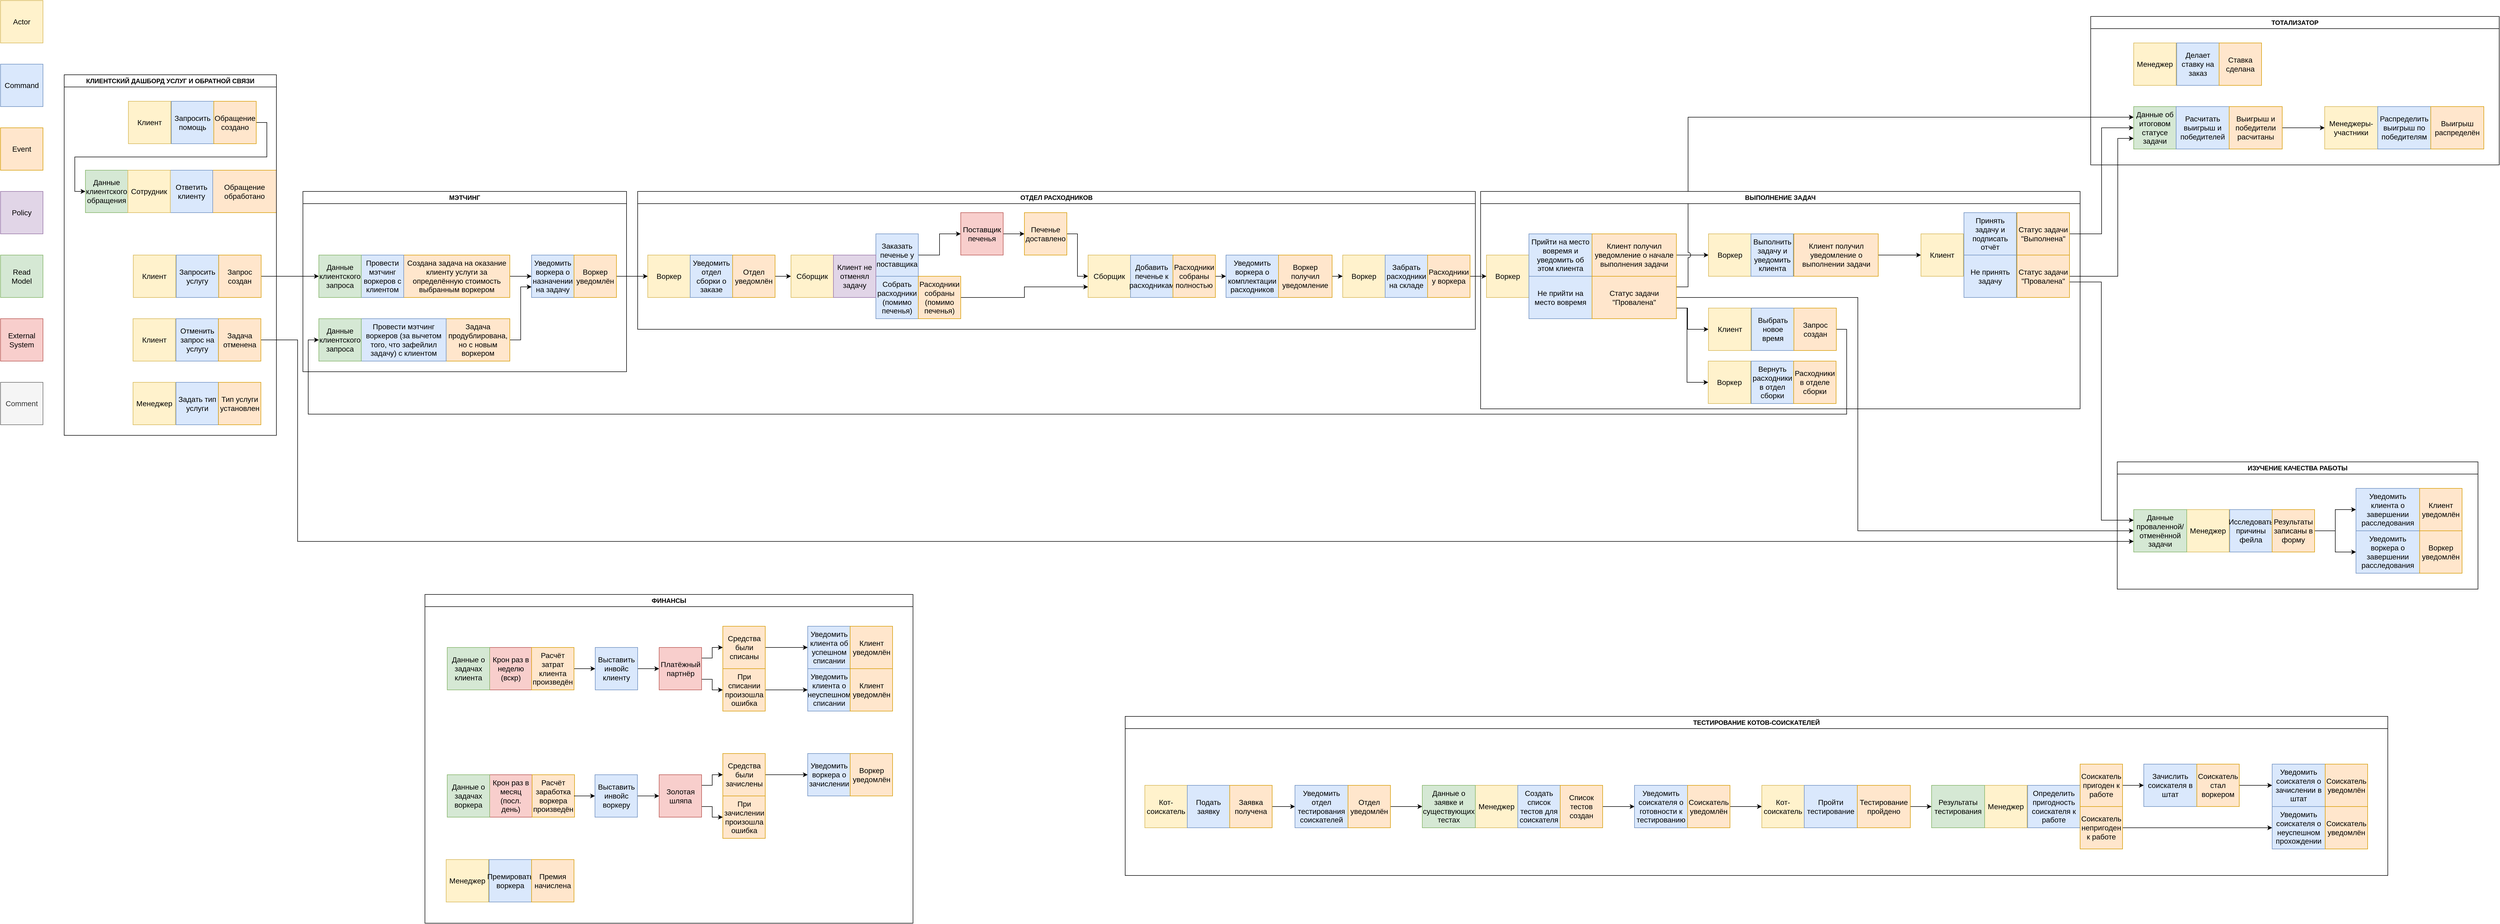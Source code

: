 <mxfile version="22.1.2" type="device">
  <diagram name="Page-1" id="HS8JiKtG9FTIzZESJ6EE">
    <mxGraphModel dx="5736" dy="3352" grid="1" gridSize="10" guides="1" tooltips="1" connect="1" arrows="1" fold="1" page="1" pageScale="1" pageWidth="4800" pageHeight="1800" math="0" shadow="0">
      <root>
        <mxCell id="0" />
        <mxCell id="1" parent="0" />
        <mxCell id="ElsiFv0EowsWNzsiHPVY-1" value="&lt;span style=&quot;font-size: 14px;&quot;&gt;Actor&lt;/span&gt;" style="whiteSpace=wrap;html=1;fillColor=#fff2cc;strokeColor=#d6b656;fontSize=14;" parent="1" vertex="1">
          <mxGeometry x="40" y="40" width="80" height="80" as="geometry" />
        </mxCell>
        <mxCell id="ElsiFv0EowsWNzsiHPVY-2" value="&lt;font style=&quot;font-size: 14px;&quot;&gt;Command&lt;/font&gt;" style="whiteSpace=wrap;html=1;fillColor=#dae8fc;strokeColor=#6c8ebf;fontSize=14;" parent="1" vertex="1">
          <mxGeometry x="40" y="160" width="80" height="80" as="geometry" />
        </mxCell>
        <mxCell id="ElsiFv0EowsWNzsiHPVY-3" value="&lt;font style=&quot;font-size: 14px;&quot;&gt;Event&lt;/font&gt;" style="whiteSpace=wrap;html=1;fillColor=#ffe6cc;strokeColor=#d79b00;fontSize=14;" parent="1" vertex="1">
          <mxGeometry x="40" y="280" width="80" height="80" as="geometry" />
        </mxCell>
        <mxCell id="ElsiFv0EowsWNzsiHPVY-4" value="&lt;span style=&quot;font-size: 14px;&quot;&gt;Policy&lt;/span&gt;" style="whiteSpace=wrap;html=1;fillColor=#e1d5e7;strokeColor=#9673a6;fontSize=14;" parent="1" vertex="1">
          <mxGeometry x="40" y="400" width="80" height="80" as="geometry" />
        </mxCell>
        <mxCell id="ElsiFv0EowsWNzsiHPVY-5" value="&lt;font style=&quot;font-size: 14px;&quot;&gt;Read&lt;br&gt;Model&lt;/font&gt;" style="whiteSpace=wrap;html=1;fillColor=#d5e8d4;strokeColor=#82b366;fontSize=14;" parent="1" vertex="1">
          <mxGeometry x="40" y="520" width="80" height="80" as="geometry" />
        </mxCell>
        <mxCell id="ElsiFv0EowsWNzsiHPVY-6" value="&lt;font style=&quot;font-size: 14px;&quot;&gt;External System&lt;/font&gt;" style="whiteSpace=wrap;html=1;fillColor=#f8cecc;strokeColor=#b85450;fontSize=14;" parent="1" vertex="1">
          <mxGeometry x="40" y="640" width="80" height="80" as="geometry" />
        </mxCell>
        <mxCell id="ElsiFv0EowsWNzsiHPVY-7" value="&lt;font style=&quot;font-size: 14px;&quot;&gt;Comment&lt;/font&gt;" style="whiteSpace=wrap;html=1;fillColor=#f5f5f5;strokeColor=#666666;fontSize=14;fontColor=#333333;" parent="1" vertex="1">
          <mxGeometry x="40" y="760" width="80" height="80" as="geometry" />
        </mxCell>
        <mxCell id="ElsiFv0EowsWNzsiHPVY-8" value="Клиент" style="whiteSpace=wrap;html=1;fillColor=#fff2cc;strokeColor=#d6b656;fontSize=14;" parent="1" vertex="1">
          <mxGeometry x="281" y="230" width="80" height="80" as="geometry" />
        </mxCell>
        <mxCell id="ElsiFv0EowsWNzsiHPVY-9" value="&lt;font style=&quot;font-size: 14px;&quot;&gt;Запросить помощь&lt;/font&gt;" style="whiteSpace=wrap;html=1;fillColor=#dae8fc;strokeColor=#6c8ebf;fontSize=14;" parent="1" vertex="1">
          <mxGeometry x="362" y="230" width="80" height="80" as="geometry" />
        </mxCell>
        <mxCell id="eMFf9H4XmmmrwbHQ-7Bz-84" style="edgeStyle=orthogonalEdgeStyle;rounded=0;orthogonalLoop=1;jettySize=auto;html=1;exitX=1;exitY=0.5;exitDx=0;exitDy=0;entryX=0;entryY=0.5;entryDx=0;entryDy=0;" edge="1" parent="1" source="ElsiFv0EowsWNzsiHPVY-10" target="ElsiFv0EowsWNzsiHPVY-78">
          <mxGeometry relative="1" as="geometry" />
        </mxCell>
        <mxCell id="ElsiFv0EowsWNzsiHPVY-10" value="&lt;font style=&quot;font-size: 14px;&quot;&gt;Обращение создано&lt;/font&gt;" style="whiteSpace=wrap;html=1;fillColor=#ffe6cc;strokeColor=#d79b00;fontSize=14;" parent="1" vertex="1">
          <mxGeometry x="442" y="230" width="80" height="80" as="geometry" />
        </mxCell>
        <mxCell id="ElsiFv0EowsWNzsiHPVY-11" value="Клиент" style="whiteSpace=wrap;html=1;fillColor=#fff2cc;strokeColor=#d6b656;fontSize=14;" parent="1" vertex="1">
          <mxGeometry x="290.25" y="520" width="80" height="80" as="geometry" />
        </mxCell>
        <mxCell id="ElsiFv0EowsWNzsiHPVY-12" value="&lt;font style=&quot;font-size: 14px;&quot;&gt;Запросить услугу&lt;/font&gt;" style="whiteSpace=wrap;html=1;fillColor=#dae8fc;strokeColor=#6c8ebf;fontSize=14;" parent="1" vertex="1">
          <mxGeometry x="371.25" y="520" width="80" height="80" as="geometry" />
        </mxCell>
        <mxCell id="ElsiFv0EowsWNzsiHPVY-25" value="" style="edgeStyle=orthogonalEdgeStyle;rounded=0;orthogonalLoop=1;jettySize=auto;html=1;entryX=0;entryY=0.5;entryDx=0;entryDy=0;" parent="1" source="ElsiFv0EowsWNzsiHPVY-13" target="ElsiFv0EowsWNzsiHPVY-23" edge="1">
          <mxGeometry relative="1" as="geometry">
            <mxPoint x="561.5" y="560" as="targetPoint" />
          </mxGeometry>
        </mxCell>
        <mxCell id="ElsiFv0EowsWNzsiHPVY-13" value="&lt;font style=&quot;font-size: 14px;&quot;&gt;Запрос создан&lt;/font&gt;" style="whiteSpace=wrap;html=1;fillColor=#ffe6cc;strokeColor=#d79b00;fontSize=14;" parent="1" vertex="1">
          <mxGeometry x="451.25" y="520" width="80" height="80" as="geometry" />
        </mxCell>
        <mxCell id="ElsiFv0EowsWNzsiHPVY-14" value="Менеджер" style="whiteSpace=wrap;html=1;fillColor=#fff2cc;strokeColor=#d6b656;fontSize=14;" parent="1" vertex="1">
          <mxGeometry x="289.75" y="760" width="80" height="80" as="geometry" />
        </mxCell>
        <mxCell id="ElsiFv0EowsWNzsiHPVY-15" value="&lt;font style=&quot;font-size: 14px;&quot;&gt;Задать тип услуги&lt;/font&gt;" style="whiteSpace=wrap;html=1;fillColor=#dae8fc;strokeColor=#6c8ebf;fontSize=14;" parent="1" vertex="1">
          <mxGeometry x="370.75" y="760" width="80" height="80" as="geometry" />
        </mxCell>
        <mxCell id="ElsiFv0EowsWNzsiHPVY-16" value="&lt;font style=&quot;font-size: 14px;&quot;&gt;Тип услуги установлен&lt;/font&gt;" style="whiteSpace=wrap;html=1;fillColor=#ffe6cc;strokeColor=#d79b00;fontSize=14;" parent="1" vertex="1">
          <mxGeometry x="450.75" y="760" width="80" height="80" as="geometry" />
        </mxCell>
        <mxCell id="ElsiFv0EowsWNzsiHPVY-17" value="Менеджер" style="whiteSpace=wrap;html=1;fillColor=#fff2cc;strokeColor=#d6b656;fontSize=14;" parent="1" vertex="1">
          <mxGeometry x="4161" y="1000" width="80" height="80" as="geometry" />
        </mxCell>
        <mxCell id="ElsiFv0EowsWNzsiHPVY-18" value="Исследовать причины фейла" style="whiteSpace=wrap;html=1;fillColor=#dae8fc;strokeColor=#6c8ebf;fontSize=14;" parent="1" vertex="1">
          <mxGeometry x="4242" y="1000" width="80" height="80" as="geometry" />
        </mxCell>
        <mxCell id="eMFf9H4XmmmrwbHQ-7Bz-78" style="edgeStyle=orthogonalEdgeStyle;rounded=0;orthogonalLoop=1;jettySize=auto;html=1;exitX=1;exitY=0.5;exitDx=0;exitDy=0;entryX=0;entryY=0.5;entryDx=0;entryDy=0;" edge="1" parent="1" source="ElsiFv0EowsWNzsiHPVY-19" target="eMFf9H4XmmmrwbHQ-7Bz-72">
          <mxGeometry relative="1" as="geometry" />
        </mxCell>
        <mxCell id="eMFf9H4XmmmrwbHQ-7Bz-79" style="edgeStyle=orthogonalEdgeStyle;rounded=0;orthogonalLoop=1;jettySize=auto;html=1;exitX=1;exitY=0.5;exitDx=0;exitDy=0;entryX=0;entryY=0.5;entryDx=0;entryDy=0;" edge="1" parent="1" source="ElsiFv0EowsWNzsiHPVY-19" target="eMFf9H4XmmmrwbHQ-7Bz-76">
          <mxGeometry relative="1" as="geometry" />
        </mxCell>
        <mxCell id="ElsiFv0EowsWNzsiHPVY-19" value="Результаты записаны в форму" style="whiteSpace=wrap;html=1;fillColor=#ffe6cc;strokeColor=#d79b00;fontSize=14;" parent="1" vertex="1">
          <mxGeometry x="4322" y="1000" width="80" height="80" as="geometry" />
        </mxCell>
        <mxCell id="eMFf9H4XmmmrwbHQ-7Bz-85" style="edgeStyle=orthogonalEdgeStyle;rounded=0;orthogonalLoop=1;jettySize=auto;html=1;exitX=1;exitY=0.5;exitDx=0;exitDy=0;" edge="1" parent="1" source="ElsiFv0EowsWNzsiHPVY-20" target="eMFf9H4XmmmrwbHQ-7Bz-80">
          <mxGeometry relative="1" as="geometry" />
        </mxCell>
        <mxCell id="ElsiFv0EowsWNzsiHPVY-20" value="&lt;font style=&quot;font-size: 14px;&quot;&gt;Создана задача на оказание клиенту услуги за определённую стоимость выбранным воркером&lt;/font&gt;" style="whiteSpace=wrap;html=1;fillColor=#ffe6cc;strokeColor=#d79b00;fontSize=14;imageAspect=0;resizeHeight=1;resizeWidth=1;" parent="1" vertex="1">
          <mxGeometry x="800" y="520" width="200" height="80" as="geometry" />
        </mxCell>
        <mxCell id="ElsiFv0EowsWNzsiHPVY-21" value="&lt;font style=&quot;font-size: 14px;&quot;&gt;Провести мэтчинг воркеров с клиентом&lt;/font&gt;" style="whiteSpace=wrap;html=1;aspect=fixed;fillColor=#dae8fc;strokeColor=#6c8ebf;fontSize=14;" parent="1" vertex="1">
          <mxGeometry x="720" y="520" width="80" height="80" as="geometry" />
        </mxCell>
        <mxCell id="ElsiFv0EowsWNzsiHPVY-23" value="Данные клиентского запроса" style="whiteSpace=wrap;html=1;aspect=fixed;fillColor=#d5e8d4;strokeColor=#82b366;fontSize=14;" parent="1" vertex="1">
          <mxGeometry x="640" y="520" width="80" height="80" as="geometry" />
        </mxCell>
        <mxCell id="ElsiFv0EowsWNzsiHPVY-26" value="Воркер" style="whiteSpace=wrap;html=1;fillColor=#fff2cc;strokeColor=#d6b656;fontSize=14;" parent="1" vertex="1">
          <mxGeometry x="2841" y="520" width="80" height="80" as="geometry" />
        </mxCell>
        <mxCell id="ElsiFv0EowsWNzsiHPVY-27" value="&lt;font style=&quot;font-size: 14px;&quot;&gt;Прийти на место вовремя и уведомить об этом клиента&lt;/font&gt;" style="whiteSpace=wrap;html=1;fillColor=#dae8fc;strokeColor=#6c8ebf;fontSize=14;" parent="1" vertex="1">
          <mxGeometry x="2921" y="480" width="119" height="80" as="geometry" />
        </mxCell>
        <mxCell id="ElsiFv0EowsWNzsiHPVY-37" style="edgeStyle=orthogonalEdgeStyle;rounded=0;orthogonalLoop=1;jettySize=auto;html=1;exitX=1;exitY=0.5;exitDx=0;exitDy=0;jumpStyle=arc;" parent="1" source="ElsiFv0EowsWNzsiHPVY-28" target="ElsiFv0EowsWNzsiHPVY-34" edge="1">
          <mxGeometry relative="1" as="geometry" />
        </mxCell>
        <mxCell id="ElsiFv0EowsWNzsiHPVY-28" value="Клиент получил уведомление о начале выполнения задачи" style="whiteSpace=wrap;html=1;fillColor=#ffe6cc;strokeColor=#d79b00;fontSize=14;" parent="1" vertex="1">
          <mxGeometry x="3040" y="480" width="159" height="80" as="geometry" />
        </mxCell>
        <mxCell id="ElsiFv0EowsWNzsiHPVY-30" value="&lt;font style=&quot;font-size: 14px;&quot;&gt;Не прийти на место вовремя&lt;/font&gt;" style="whiteSpace=wrap;html=1;fillColor=#dae8fc;strokeColor=#6c8ebf;fontSize=14;" parent="1" vertex="1">
          <mxGeometry x="2921" y="560" width="119" height="80" as="geometry" />
        </mxCell>
        <mxCell id="ElsiFv0EowsWNzsiHPVY-73" style="edgeStyle=orthogonalEdgeStyle;rounded=0;orthogonalLoop=1;jettySize=auto;html=1;exitX=1;exitY=0.75;exitDx=0;exitDy=0;entryX=0;entryY=0.5;entryDx=0;entryDy=0;" parent="1" source="ElsiFv0EowsWNzsiHPVY-31" target="ElsiFv0EowsWNzsiHPVY-70" edge="1">
          <mxGeometry relative="1" as="geometry">
            <Array as="points">
              <mxPoint x="3219" y="620" />
              <mxPoint x="3219" y="760" />
            </Array>
          </mxGeometry>
        </mxCell>
        <mxCell id="eMFf9H4XmmmrwbHQ-7Bz-10" style="edgeStyle=orthogonalEdgeStyle;rounded=0;orthogonalLoop=1;jettySize=auto;html=1;exitX=1;exitY=0.25;exitDx=0;exitDy=0;entryX=0;entryY=0.5;entryDx=0;entryDy=0;" edge="1" parent="1" source="ElsiFv0EowsWNzsiHPVY-31" target="ElsiFv0EowsWNzsiHPVY-87">
          <mxGeometry relative="1" as="geometry">
            <mxPoint x="3521" y="580.2" as="targetPoint" />
            <Array as="points">
              <mxPoint x="3178" y="600" />
              <mxPoint x="3541" y="600" />
              <mxPoint x="3541" y="1040" />
            </Array>
          </mxGeometry>
        </mxCell>
        <mxCell id="eMFf9H4XmmmrwbHQ-7Bz-38" style="edgeStyle=orthogonalEdgeStyle;rounded=0;orthogonalLoop=1;jettySize=auto;html=1;exitX=1;exitY=0.75;exitDx=0;exitDy=0;entryX=0;entryY=0.5;entryDx=0;entryDy=0;" edge="1" parent="1" source="ElsiFv0EowsWNzsiHPVY-31" target="ElsiFv0EowsWNzsiHPVY-38">
          <mxGeometry relative="1" as="geometry">
            <Array as="points">
              <mxPoint x="3220" y="620" />
              <mxPoint x="3220" y="660" />
            </Array>
          </mxGeometry>
        </mxCell>
        <mxCell id="eMFf9H4XmmmrwbHQ-7Bz-46" style="edgeStyle=orthogonalEdgeStyle;rounded=0;orthogonalLoop=1;jettySize=auto;html=1;exitX=1;exitY=0.25;exitDx=0;exitDy=0;entryX=0;entryY=0.25;entryDx=0;entryDy=0;jumpStyle=arc;jumpSize=10;" edge="1" parent="1" source="ElsiFv0EowsWNzsiHPVY-31" target="eMFf9H4XmmmrwbHQ-7Bz-39">
          <mxGeometry relative="1" as="geometry">
            <Array as="points">
              <mxPoint x="3221" y="580" />
              <mxPoint x="3221" y="260" />
            </Array>
          </mxGeometry>
        </mxCell>
        <mxCell id="ElsiFv0EowsWNzsiHPVY-31" value="Статус задачи &quot;Провалена&quot;" style="whiteSpace=wrap;html=1;fillColor=#ffe6cc;strokeColor=#d79b00;fontSize=14;" parent="1" vertex="1">
          <mxGeometry x="3040" y="560" width="159" height="80" as="geometry" />
        </mxCell>
        <mxCell id="ElsiFv0EowsWNzsiHPVY-34" value="Воркер" style="whiteSpace=wrap;html=1;fillColor=#fff2cc;strokeColor=#d6b656;fontSize=14;" parent="1" vertex="1">
          <mxGeometry x="3259.5" y="480" width="80" height="80" as="geometry" />
        </mxCell>
        <mxCell id="ElsiFv0EowsWNzsiHPVY-35" value="Выполнить задачу и уведомить клиента" style="whiteSpace=wrap;html=1;aspect=fixed;fillColor=#dae8fc;strokeColor=#6c8ebf;fontSize=14;" parent="1" vertex="1">
          <mxGeometry x="3339.5" y="480" width="80" height="80" as="geometry" />
        </mxCell>
        <mxCell id="ElsiFv0EowsWNzsiHPVY-38" value="Клиент" style="whiteSpace=wrap;html=1;fillColor=#fff2cc;strokeColor=#d6b656;fontSize=14;" parent="1" vertex="1">
          <mxGeometry x="3259.5" y="620" width="80" height="80" as="geometry" />
        </mxCell>
        <mxCell id="ElsiFv0EowsWNzsiHPVY-39" value="&lt;font style=&quot;font-size: 14px;&quot;&gt;Выбрать новое время&lt;/font&gt;" style="whiteSpace=wrap;html=1;fillColor=#dae8fc;strokeColor=#6c8ebf;fontSize=14;" parent="1" vertex="1">
          <mxGeometry x="3340.5" y="620" width="80" height="80" as="geometry" />
        </mxCell>
        <mxCell id="ElsiFv0EowsWNzsiHPVY-74" style="edgeStyle=orthogonalEdgeStyle;rounded=0;orthogonalLoop=1;jettySize=auto;html=1;exitX=1;exitY=0.5;exitDx=0;exitDy=0;entryX=0;entryY=0.5;entryDx=0;entryDy=0;" parent="1" source="ElsiFv0EowsWNzsiHPVY-40" target="ElsiFv0EowsWNzsiHPVY-69" edge="1">
          <mxGeometry relative="1" as="geometry">
            <Array as="points">
              <mxPoint x="3520" y="660" />
              <mxPoint x="3520" y="820" />
              <mxPoint x="620" y="820" />
              <mxPoint x="620" y="680" />
            </Array>
          </mxGeometry>
        </mxCell>
        <mxCell id="ElsiFv0EowsWNzsiHPVY-40" value="&lt;font style=&quot;font-size: 14px;&quot;&gt;Запрос создан&lt;/font&gt;" style="whiteSpace=wrap;html=1;fillColor=#ffe6cc;strokeColor=#d79b00;fontSize=14;" parent="1" vertex="1">
          <mxGeometry x="3420.5" y="620" width="80" height="80" as="geometry" />
        </mxCell>
        <mxCell id="ElsiFv0EowsWNzsiHPVY-43" value="Воркер" style="whiteSpace=wrap;html=1;fillColor=#fff2cc;strokeColor=#d6b656;fontSize=14;" parent="1" vertex="1">
          <mxGeometry x="1260" y="520" width="80" height="80" as="geometry" />
        </mxCell>
        <mxCell id="ElsiFv0EowsWNzsiHPVY-44" value="&lt;font style=&quot;font-size: 14px;&quot;&gt;Уведомить отдел сборки о заказе&lt;/font&gt;" style="whiteSpace=wrap;html=1;fillColor=#dae8fc;strokeColor=#6c8ebf;fontSize=14;" parent="1" vertex="1">
          <mxGeometry x="1340" y="520" width="80" height="80" as="geometry" />
        </mxCell>
        <mxCell id="ElsiFv0EowsWNzsiHPVY-62" style="edgeStyle=orthogonalEdgeStyle;rounded=0;orthogonalLoop=1;jettySize=auto;html=1;exitX=1;exitY=0.5;exitDx=0;exitDy=0;entryX=0;entryY=0.5;entryDx=0;entryDy=0;" parent="1" source="ElsiFv0EowsWNzsiHPVY-46" target="ElsiFv0EowsWNzsiHPVY-47" edge="1">
          <mxGeometry relative="1" as="geometry" />
        </mxCell>
        <mxCell id="ElsiFv0EowsWNzsiHPVY-46" value="&lt;font style=&quot;font-size: 14px;&quot;&gt;Отдел уведомлён&lt;/font&gt;" style="whiteSpace=wrap;html=1;fillColor=#ffe6cc;strokeColor=#d79b00;fontSize=14;" parent="1" vertex="1">
          <mxGeometry x="1420" y="520" width="80" height="80" as="geometry" />
        </mxCell>
        <mxCell id="ElsiFv0EowsWNzsiHPVY-47" value="Сборщик" style="whiteSpace=wrap;html=1;fillColor=#fff2cc;strokeColor=#d6b656;fontSize=14;" parent="1" vertex="1">
          <mxGeometry x="1530" y="520" width="80" height="80" as="geometry" />
        </mxCell>
        <mxCell id="eMFf9H4XmmmrwbHQ-7Bz-6" style="edgeStyle=orthogonalEdgeStyle;rounded=0;orthogonalLoop=1;jettySize=auto;html=1;exitX=1;exitY=0.5;exitDx=0;exitDy=0;entryX=0;entryY=0.5;entryDx=0;entryDy=0;" edge="1" parent="1" source="ElsiFv0EowsWNzsiHPVY-50" target="ElsiFv0EowsWNzsiHPVY-55">
          <mxGeometry relative="1" as="geometry" />
        </mxCell>
        <mxCell id="ElsiFv0EowsWNzsiHPVY-50" value="Заказать печенье у поставщика" style="whiteSpace=wrap;html=1;fillColor=#dae8fc;strokeColor=#6c8ebf;fontSize=14;" parent="1" vertex="1">
          <mxGeometry x="1690" y="480" width="80" height="80" as="geometry" />
        </mxCell>
        <mxCell id="eMFf9H4XmmmrwbHQ-7Bz-7" style="edgeStyle=orthogonalEdgeStyle;rounded=0;orthogonalLoop=1;jettySize=auto;html=1;exitX=1;exitY=0.5;exitDx=0;exitDy=0;" edge="1" parent="1" source="ElsiFv0EowsWNzsiHPVY-51" target="ElsiFv0EowsWNzsiHPVY-57">
          <mxGeometry relative="1" as="geometry" />
        </mxCell>
        <mxCell id="ElsiFv0EowsWNzsiHPVY-51" value="&lt;font style=&quot;font-size: 14px;&quot;&gt;Печенье доставлено&lt;br&gt;&lt;/font&gt;" style="whiteSpace=wrap;html=1;fillColor=#ffe6cc;strokeColor=#d79b00;fontSize=14;" parent="1" vertex="1">
          <mxGeometry x="1970" y="440" width="80" height="80" as="geometry" />
        </mxCell>
        <mxCell id="ElsiFv0EowsWNzsiHPVY-53" value="Собрать расходники (помимо печенья)" style="whiteSpace=wrap;html=1;fillColor=#dae8fc;strokeColor=#6c8ebf;fontSize=14;" parent="1" vertex="1">
          <mxGeometry x="1690" y="560" width="80" height="80" as="geometry" />
        </mxCell>
        <mxCell id="eMFf9H4XmmmrwbHQ-7Bz-130" style="edgeStyle=orthogonalEdgeStyle;rounded=0;orthogonalLoop=1;jettySize=auto;html=1;exitX=1;exitY=0.5;exitDx=0;exitDy=0;entryX=0;entryY=0.75;entryDx=0;entryDy=0;" edge="1" parent="1" source="ElsiFv0EowsWNzsiHPVY-54" target="ElsiFv0EowsWNzsiHPVY-57">
          <mxGeometry relative="1" as="geometry" />
        </mxCell>
        <mxCell id="ElsiFv0EowsWNzsiHPVY-54" value="&lt;font style=&quot;font-size: 14px;&quot;&gt;Расходники собраны (помимо печенья)&lt;/font&gt;" style="whiteSpace=wrap;html=1;fillColor=#ffe6cc;strokeColor=#d79b00;fontSize=14;" parent="1" vertex="1">
          <mxGeometry x="1770" y="560" width="80" height="80" as="geometry" />
        </mxCell>
        <mxCell id="eMFf9H4XmmmrwbHQ-7Bz-5" style="edgeStyle=orthogonalEdgeStyle;rounded=0;orthogonalLoop=1;jettySize=auto;html=1;exitX=1;exitY=0.5;exitDx=0;exitDy=0;entryX=0;entryY=0.5;entryDx=0;entryDy=0;" edge="1" parent="1" source="ElsiFv0EowsWNzsiHPVY-55" target="ElsiFv0EowsWNzsiHPVY-51">
          <mxGeometry relative="1" as="geometry" />
        </mxCell>
        <mxCell id="ElsiFv0EowsWNzsiHPVY-55" value="&lt;font style=&quot;font-size: 14px;&quot;&gt;Поставщик печенья&lt;/font&gt;" style="whiteSpace=wrap;html=1;fillColor=#f8cecc;strokeColor=#b85450;fontSize=14;" parent="1" vertex="1">
          <mxGeometry x="1850" y="440" width="80" height="80" as="geometry" />
        </mxCell>
        <mxCell id="ElsiFv0EowsWNzsiHPVY-57" value="Сборщик" style="whiteSpace=wrap;html=1;fillColor=#fff2cc;strokeColor=#d6b656;fontSize=14;" parent="1" vertex="1">
          <mxGeometry x="2090" y="520" width="80" height="80" as="geometry" />
        </mxCell>
        <mxCell id="ElsiFv0EowsWNzsiHPVY-58" value="Добавить печенье к расходникам" style="whiteSpace=wrap;html=1;fillColor=#dae8fc;strokeColor=#6c8ebf;fontSize=14;" parent="1" vertex="1">
          <mxGeometry x="2170" y="520" width="80" height="80" as="geometry" />
        </mxCell>
        <mxCell id="eMFf9H4XmmmrwbHQ-7Bz-51" style="edgeStyle=orthogonalEdgeStyle;rounded=0;orthogonalLoop=1;jettySize=auto;html=1;exitX=1;exitY=0.5;exitDx=0;exitDy=0;entryX=0;entryY=0.5;entryDx=0;entryDy=0;" edge="1" parent="1" source="ElsiFv0EowsWNzsiHPVY-59" target="eMFf9H4XmmmrwbHQ-7Bz-49">
          <mxGeometry relative="1" as="geometry" />
        </mxCell>
        <mxCell id="ElsiFv0EowsWNzsiHPVY-59" value="&lt;font style=&quot;font-size: 14px;&quot;&gt;Расходники собраны полностью&lt;/font&gt;" style="whiteSpace=wrap;html=1;fillColor=#ffe6cc;strokeColor=#d79b00;fontSize=14;" parent="1" vertex="1">
          <mxGeometry x="2250" y="520" width="80" height="80" as="geometry" />
        </mxCell>
        <mxCell id="eMFf9H4XmmmrwbHQ-7Bz-87" style="edgeStyle=orthogonalEdgeStyle;rounded=0;orthogonalLoop=1;jettySize=auto;html=1;exitX=1;exitY=0.5;exitDx=0;exitDy=0;entryX=0;entryY=0.75;entryDx=0;entryDy=0;" edge="1" parent="1" source="ElsiFv0EowsWNzsiHPVY-67" target="eMFf9H4XmmmrwbHQ-7Bz-80">
          <mxGeometry relative="1" as="geometry" />
        </mxCell>
        <mxCell id="ElsiFv0EowsWNzsiHPVY-67" value="&lt;font style=&quot;font-size: 14px;&quot;&gt;Задача продублирована, но с новым воркером&lt;/font&gt;" style="whiteSpace=wrap;html=1;fillColor=#ffe6cc;strokeColor=#d79b00;fontSize=14;imageAspect=0;resizeHeight=1;resizeWidth=1;" parent="1" vertex="1">
          <mxGeometry x="880" y="640" width="120" height="80" as="geometry" />
        </mxCell>
        <mxCell id="ElsiFv0EowsWNzsiHPVY-68" value="&lt;font style=&quot;font-size: 14px;&quot;&gt;Провести мэтчинг воркеров (за вычетом того, что зафейлил задачу) с клиентом&lt;/font&gt;" style="whiteSpace=wrap;html=1;fillColor=#dae8fc;strokeColor=#6c8ebf;fontSize=14;" parent="1" vertex="1">
          <mxGeometry x="720" y="640" width="160" height="80" as="geometry" />
        </mxCell>
        <mxCell id="ElsiFv0EowsWNzsiHPVY-69" value="Данные клиентского запроса" style="whiteSpace=wrap;html=1;aspect=fixed;fillColor=#d5e8d4;strokeColor=#82b366;fontSize=14;" parent="1" vertex="1">
          <mxGeometry x="640" y="640" width="80" height="80" as="geometry" />
        </mxCell>
        <mxCell id="ElsiFv0EowsWNzsiHPVY-70" value="Воркер" style="whiteSpace=wrap;html=1;fillColor=#fff2cc;strokeColor=#d6b656;fontSize=14;" parent="1" vertex="1">
          <mxGeometry x="3259" y="720" width="80" height="80" as="geometry" />
        </mxCell>
        <mxCell id="ElsiFv0EowsWNzsiHPVY-71" value="&lt;font style=&quot;font-size: 14px;&quot;&gt;Вернуть расходники в отдел сборки&lt;/font&gt;" style="whiteSpace=wrap;html=1;fillColor=#dae8fc;strokeColor=#6c8ebf;fontSize=14;" parent="1" vertex="1">
          <mxGeometry x="3340" y="720" width="80" height="80" as="geometry" />
        </mxCell>
        <mxCell id="ElsiFv0EowsWNzsiHPVY-72" value="&lt;font style=&quot;font-size: 14px;&quot;&gt;Расходники в отделе сборки&lt;/font&gt;" style="whiteSpace=wrap;html=1;fillColor=#ffe6cc;strokeColor=#d79b00;fontSize=14;" parent="1" vertex="1">
          <mxGeometry x="3420" y="720" width="80" height="80" as="geometry" />
        </mxCell>
        <mxCell id="ElsiFv0EowsWNzsiHPVY-76" value="&lt;font style=&quot;font-size: 14px;&quot;&gt;Обращение обработано&lt;/font&gt;" style="whiteSpace=wrap;html=1;fillColor=#ffe6cc;strokeColor=#d79b00;fontSize=14;imageAspect=0;resizeHeight=1;resizeWidth=1;" parent="1" vertex="1">
          <mxGeometry x="440" y="360" width="120" height="80" as="geometry" />
        </mxCell>
        <mxCell id="ElsiFv0EowsWNzsiHPVY-77" value="&lt;font style=&quot;font-size: 14px;&quot;&gt;Ответить клиенту&lt;/font&gt;" style="whiteSpace=wrap;html=1;aspect=fixed;fillColor=#dae8fc;strokeColor=#6c8ebf;fontSize=14;" parent="1" vertex="1">
          <mxGeometry x="360" y="360" width="80" height="80" as="geometry" />
        </mxCell>
        <mxCell id="ElsiFv0EowsWNzsiHPVY-78" value="Данные клиентского обращения" style="whiteSpace=wrap;html=1;aspect=fixed;fillColor=#d5e8d4;strokeColor=#82b366;fontSize=14;" parent="1" vertex="1">
          <mxGeometry x="200" y="360" width="80" height="80" as="geometry" />
        </mxCell>
        <mxCell id="ElsiFv0EowsWNzsiHPVY-79" value="Сотрудник" style="whiteSpace=wrap;html=1;fillColor=#fff2cc;strokeColor=#d6b656;fontSize=14;" parent="1" vertex="1">
          <mxGeometry x="280" y="360" width="80" height="80" as="geometry" />
        </mxCell>
        <mxCell id="eMFf9H4XmmmrwbHQ-7Bz-13" style="edgeStyle=orthogonalEdgeStyle;rounded=0;orthogonalLoop=1;jettySize=auto;html=1;exitX=1;exitY=0.5;exitDx=0;exitDy=0;" edge="1" parent="1" source="ElsiFv0EowsWNzsiHPVY-80" target="ElsiFv0EowsWNzsiHPVY-81">
          <mxGeometry relative="1" as="geometry" />
        </mxCell>
        <mxCell id="ElsiFv0EowsWNzsiHPVY-80" value="Клиент получил уведомление о выполнении задачи" style="whiteSpace=wrap;html=1;fillColor=#ffe6cc;strokeColor=#d79b00;fontSize=14;" parent="1" vertex="1">
          <mxGeometry x="3420.5" y="480" width="159" height="80" as="geometry" />
        </mxCell>
        <mxCell id="ElsiFv0EowsWNzsiHPVY-81" value="Клиент" style="whiteSpace=wrap;html=1;fillColor=#fff2cc;strokeColor=#d6b656;fontSize=14;" parent="1" vertex="1">
          <mxGeometry x="3660" y="480" width="80" height="80" as="geometry" />
        </mxCell>
        <mxCell id="ElsiFv0EowsWNzsiHPVY-82" value="&lt;font style=&quot;font-size: 14px;&quot;&gt;Принять задачу и подписать отчёт&lt;/font&gt;" style="whiteSpace=wrap;html=1;fillColor=#dae8fc;strokeColor=#6c8ebf;fontSize=14;" parent="1" vertex="1">
          <mxGeometry x="3741" y="440" width="99" height="80" as="geometry" />
        </mxCell>
        <mxCell id="eMFf9H4XmmmrwbHQ-7Bz-47" style="edgeStyle=orthogonalEdgeStyle;rounded=0;orthogonalLoop=1;jettySize=auto;html=1;exitX=1;exitY=0.5;exitDx=0;exitDy=0;entryX=0;entryY=0.5;entryDx=0;entryDy=0;" edge="1" parent="1" source="ElsiFv0EowsWNzsiHPVY-83" target="eMFf9H4XmmmrwbHQ-7Bz-39">
          <mxGeometry relative="1" as="geometry" />
        </mxCell>
        <mxCell id="ElsiFv0EowsWNzsiHPVY-83" value="&lt;font style=&quot;font-size: 14px;&quot;&gt;Статус задачи &quot;Выполнена&quot;&lt;/font&gt;" style="whiteSpace=wrap;html=1;fillColor=#ffe6cc;strokeColor=#d79b00;fontSize=14;" parent="1" vertex="1">
          <mxGeometry x="3841" y="440" width="99" height="80" as="geometry" />
        </mxCell>
        <mxCell id="ElsiFv0EowsWNzsiHPVY-84" value="&lt;font style=&quot;font-size: 14px;&quot;&gt;Не принять задачу&lt;/font&gt;" style="whiteSpace=wrap;html=1;fillColor=#dae8fc;strokeColor=#6c8ebf;fontSize=14;" parent="1" vertex="1">
          <mxGeometry x="3741" y="520" width="99" height="80" as="geometry" />
        </mxCell>
        <mxCell id="eMFf9H4XmmmrwbHQ-7Bz-11" style="edgeStyle=orthogonalEdgeStyle;rounded=0;orthogonalLoop=1;jettySize=auto;html=1;exitX=1.001;exitY=0.635;exitDx=0;exitDy=0;entryX=0;entryY=0.25;entryDx=0;entryDy=0;exitPerimeter=0;" edge="1" parent="1" source="ElsiFv0EowsWNzsiHPVY-85" target="ElsiFv0EowsWNzsiHPVY-87">
          <mxGeometry relative="1" as="geometry">
            <Array as="points">
              <mxPoint x="4000" y="571" />
              <mxPoint x="4000" y="1020" />
            </Array>
          </mxGeometry>
        </mxCell>
        <mxCell id="eMFf9H4XmmmrwbHQ-7Bz-48" style="edgeStyle=orthogonalEdgeStyle;rounded=0;orthogonalLoop=1;jettySize=auto;html=1;exitX=1;exitY=0.5;exitDx=0;exitDy=0;entryX=0;entryY=0.75;entryDx=0;entryDy=0;" edge="1" parent="1" source="ElsiFv0EowsWNzsiHPVY-85" target="eMFf9H4XmmmrwbHQ-7Bz-39">
          <mxGeometry relative="1" as="geometry">
            <Array as="points">
              <mxPoint x="4031" y="560" />
              <mxPoint x="4031" y="300" />
            </Array>
          </mxGeometry>
        </mxCell>
        <mxCell id="ElsiFv0EowsWNzsiHPVY-85" value="&lt;font style=&quot;font-size: 14px;&quot;&gt;Статус задачи &quot;Провалена&quot;&lt;/font&gt;" style="whiteSpace=wrap;html=1;fillColor=#ffe6cc;strokeColor=#d79b00;fontSize=14;" parent="1" vertex="1">
          <mxGeometry x="3841" y="520" width="99" height="80" as="geometry" />
        </mxCell>
        <mxCell id="ElsiFv0EowsWNzsiHPVY-86" value="&lt;span style=&quot;font-size: 14px;&quot;&gt;Клиент не отменял задачу&lt;/span&gt;" style="whiteSpace=wrap;html=1;fillColor=#e1d5e7;strokeColor=#9673a6;fontSize=14;" parent="1" vertex="1">
          <mxGeometry x="1610" y="520" width="80" height="80" as="geometry" />
        </mxCell>
        <mxCell id="ElsiFv0EowsWNzsiHPVY-87" value="Данные проваленной/отменённой задачи" style="whiteSpace=wrap;html=1;fillColor=#d5e8d4;strokeColor=#82b366;fontSize=14;" parent="1" vertex="1">
          <mxGeometry x="4061" y="1000" width="100" height="80" as="geometry" />
        </mxCell>
        <mxCell id="eMFf9H4XmmmrwbHQ-7Bz-1" value="Клиент" style="whiteSpace=wrap;html=1;fillColor=#fff2cc;strokeColor=#d6b656;fontSize=14;" vertex="1" parent="1">
          <mxGeometry x="289.75" y="640" width="80" height="80" as="geometry" />
        </mxCell>
        <mxCell id="eMFf9H4XmmmrwbHQ-7Bz-2" value="&lt;font style=&quot;font-size: 14px;&quot;&gt;Отменить запрос на услугу&lt;/font&gt;" style="whiteSpace=wrap;html=1;fillColor=#dae8fc;strokeColor=#6c8ebf;fontSize=14;" vertex="1" parent="1">
          <mxGeometry x="370.75" y="640" width="80" height="80" as="geometry" />
        </mxCell>
        <mxCell id="eMFf9H4XmmmrwbHQ-7Bz-12" style="edgeStyle=orthogonalEdgeStyle;rounded=0;orthogonalLoop=1;jettySize=auto;html=1;exitX=1;exitY=0.5;exitDx=0;exitDy=0;entryX=0;entryY=0.75;entryDx=0;entryDy=0;" edge="1" parent="1" source="eMFf9H4XmmmrwbHQ-7Bz-3" target="ElsiFv0EowsWNzsiHPVY-87">
          <mxGeometry relative="1" as="geometry">
            <mxPoint x="3530" y="1070" as="targetPoint" />
            <Array as="points">
              <mxPoint x="600" y="680" />
              <mxPoint x="600" y="1060" />
            </Array>
          </mxGeometry>
        </mxCell>
        <mxCell id="eMFf9H4XmmmrwbHQ-7Bz-3" value="&lt;font style=&quot;font-size: 14px;&quot;&gt;Задача отменена&lt;/font&gt;" style="whiteSpace=wrap;html=1;fillColor=#ffe6cc;strokeColor=#d79b00;fontSize=14;" vertex="1" parent="1">
          <mxGeometry x="450.75" y="640" width="80" height="80" as="geometry" />
        </mxCell>
        <mxCell id="eMFf9H4XmmmrwbHQ-7Bz-14" value="&lt;font style=&quot;font-size: 14px;&quot;&gt;Крон раз в неделю (вскр)&lt;/font&gt;" style="whiteSpace=wrap;html=1;fillColor=#f8cecc;strokeColor=#b85450;fontSize=14;" vertex="1" parent="1">
          <mxGeometry x="962" y="1260" width="80" height="80" as="geometry" />
        </mxCell>
        <mxCell id="eMFf9H4XmmmrwbHQ-7Bz-17" style="edgeStyle=orthogonalEdgeStyle;rounded=0;orthogonalLoop=1;jettySize=auto;html=1;exitX=1;exitY=0.5;exitDx=0;exitDy=0;entryX=0;entryY=0.5;entryDx=0;entryDy=0;" edge="1" parent="1" source="eMFf9H4XmmmrwbHQ-7Bz-15" target="eMFf9H4XmmmrwbHQ-7Bz-16">
          <mxGeometry relative="1" as="geometry" />
        </mxCell>
        <mxCell id="eMFf9H4XmmmrwbHQ-7Bz-15" value="&lt;font style=&quot;font-size: 14px;&quot;&gt;Расчёт затрат клиента произведён&lt;/font&gt;" style="whiteSpace=wrap;html=1;fillColor=#ffe6cc;strokeColor=#d79b00;fontSize=14;" vertex="1" parent="1">
          <mxGeometry x="1041" y="1260" width="80" height="80" as="geometry" />
        </mxCell>
        <mxCell id="eMFf9H4XmmmrwbHQ-7Bz-62" style="edgeStyle=orthogonalEdgeStyle;rounded=0;orthogonalLoop=1;jettySize=auto;html=1;exitX=1;exitY=0.5;exitDx=0;exitDy=0;entryX=0;entryY=0.5;entryDx=0;entryDy=0;" edge="1" parent="1" source="eMFf9H4XmmmrwbHQ-7Bz-16" target="eMFf9H4XmmmrwbHQ-7Bz-53">
          <mxGeometry relative="1" as="geometry" />
        </mxCell>
        <mxCell id="eMFf9H4XmmmrwbHQ-7Bz-16" value="&lt;font style=&quot;font-size: 14px;&quot;&gt;Выставить инвойс клиенту&lt;/font&gt;" style="whiteSpace=wrap;html=1;fillColor=#dae8fc;strokeColor=#6c8ebf;fontSize=14;" vertex="1" parent="1">
          <mxGeometry x="1161" y="1260" width="80" height="80" as="geometry" />
        </mxCell>
        <mxCell id="eMFf9H4XmmmrwbHQ-7Bz-69" style="edgeStyle=orthogonalEdgeStyle;rounded=0;orthogonalLoop=1;jettySize=auto;html=1;exitX=1;exitY=0.5;exitDx=0;exitDy=0;entryX=0;entryY=0.5;entryDx=0;entryDy=0;" edge="1" parent="1" source="eMFf9H4XmmmrwbHQ-7Bz-18" target="eMFf9H4XmmmrwbHQ-7Bz-63">
          <mxGeometry relative="1" as="geometry" />
        </mxCell>
        <mxCell id="eMFf9H4XmmmrwbHQ-7Bz-18" value="&lt;font style=&quot;font-size: 14px;&quot;&gt;Средства были списаны&lt;/font&gt;" style="whiteSpace=wrap;html=1;fillColor=#ffe6cc;strokeColor=#d79b00;fontSize=14;" vertex="1" parent="1">
          <mxGeometry x="1401.5" y="1220" width="80" height="80" as="geometry" />
        </mxCell>
        <mxCell id="eMFf9H4XmmmrwbHQ-7Bz-19" value="&lt;font style=&quot;font-size: 14px;&quot;&gt;Крон раз в месяц (посл. день)&lt;/font&gt;" style="whiteSpace=wrap;html=1;fillColor=#f8cecc;strokeColor=#b85450;fontSize=14;" vertex="1" parent="1">
          <mxGeometry x="962" y="1500" width="80" height="80" as="geometry" />
        </mxCell>
        <mxCell id="eMFf9H4XmmmrwbHQ-7Bz-20" value="&lt;font style=&quot;font-size: 14px;&quot;&gt;Расчёт заработка воркера произведён&lt;/font&gt;" style="whiteSpace=wrap;html=1;fillColor=#ffe6cc;strokeColor=#d79b00;fontSize=14;" vertex="1" parent="1">
          <mxGeometry x="1042" y="1500" width="80" height="80" as="geometry" />
        </mxCell>
        <mxCell id="eMFf9H4XmmmrwbHQ-7Bz-21" value="Данные о задачах клиента" style="whiteSpace=wrap;html=1;aspect=fixed;fillColor=#d5e8d4;strokeColor=#82b366;fontSize=14;" vertex="1" parent="1">
          <mxGeometry x="882" y="1260" width="80" height="80" as="geometry" />
        </mxCell>
        <mxCell id="eMFf9H4XmmmrwbHQ-7Bz-22" value="Данные о задачах воркера" style="whiteSpace=wrap;html=1;aspect=fixed;fillColor=#d5e8d4;strokeColor=#82b366;fontSize=14;" vertex="1" parent="1">
          <mxGeometry x="882" y="1500" width="80" height="80" as="geometry" />
        </mxCell>
        <mxCell id="eMFf9H4XmmmrwbHQ-7Bz-23" style="edgeStyle=orthogonalEdgeStyle;rounded=0;orthogonalLoop=1;jettySize=auto;html=1;exitX=1;exitY=0.5;exitDx=0;exitDy=0;entryX=0;entryY=0.5;entryDx=0;entryDy=0;" edge="1" parent="1" target="eMFf9H4XmmmrwbHQ-7Bz-24">
          <mxGeometry relative="1" as="geometry">
            <mxPoint x="1121" y="1540" as="sourcePoint" />
          </mxGeometry>
        </mxCell>
        <mxCell id="eMFf9H4XmmmrwbHQ-7Bz-27" style="edgeStyle=orthogonalEdgeStyle;rounded=0;orthogonalLoop=1;jettySize=auto;html=1;exitX=1;exitY=0.5;exitDx=0;exitDy=0;entryX=0;entryY=0.5;entryDx=0;entryDy=0;" edge="1" parent="1" source="eMFf9H4XmmmrwbHQ-7Bz-24" target="eMFf9H4XmmmrwbHQ-7Bz-26">
          <mxGeometry relative="1" as="geometry" />
        </mxCell>
        <mxCell id="eMFf9H4XmmmrwbHQ-7Bz-24" value="&lt;font style=&quot;font-size: 14px;&quot;&gt;Выставить инвойс воркеру&lt;/font&gt;" style="whiteSpace=wrap;html=1;fillColor=#dae8fc;strokeColor=#6c8ebf;fontSize=14;" vertex="1" parent="1">
          <mxGeometry x="1160.5" y="1500" width="80" height="80" as="geometry" />
        </mxCell>
        <mxCell id="eMFf9H4XmmmrwbHQ-7Bz-71" style="edgeStyle=orthogonalEdgeStyle;rounded=0;orthogonalLoop=1;jettySize=auto;html=1;exitX=1;exitY=0.5;exitDx=0;exitDy=0;entryX=0;entryY=0.5;entryDx=0;entryDy=0;" edge="1" parent="1" source="eMFf9H4XmmmrwbHQ-7Bz-25" target="eMFf9H4XmmmrwbHQ-7Bz-67">
          <mxGeometry relative="1" as="geometry" />
        </mxCell>
        <mxCell id="eMFf9H4XmmmrwbHQ-7Bz-25" value="&lt;font style=&quot;font-size: 14px;&quot;&gt;Средства были зачислены&lt;/font&gt;" style="whiteSpace=wrap;html=1;fillColor=#ffe6cc;strokeColor=#d79b00;fontSize=14;" vertex="1" parent="1">
          <mxGeometry x="1401.5" y="1460" width="80" height="80" as="geometry" />
        </mxCell>
        <mxCell id="eMFf9H4XmmmrwbHQ-7Bz-56" style="edgeStyle=orthogonalEdgeStyle;rounded=0;orthogonalLoop=1;jettySize=auto;html=1;exitX=1;exitY=0.75;exitDx=0;exitDy=0;entryX=0;entryY=0.5;entryDx=0;entryDy=0;" edge="1" parent="1" source="eMFf9H4XmmmrwbHQ-7Bz-26" target="eMFf9H4XmmmrwbHQ-7Bz-55">
          <mxGeometry relative="1" as="geometry" />
        </mxCell>
        <mxCell id="eMFf9H4XmmmrwbHQ-7Bz-61" style="edgeStyle=orthogonalEdgeStyle;rounded=0;orthogonalLoop=1;jettySize=auto;html=1;exitX=1;exitY=0.25;exitDx=0;exitDy=0;entryX=0;entryY=0.5;entryDx=0;entryDy=0;" edge="1" parent="1" source="eMFf9H4XmmmrwbHQ-7Bz-26" target="eMFf9H4XmmmrwbHQ-7Bz-25">
          <mxGeometry relative="1" as="geometry" />
        </mxCell>
        <mxCell id="eMFf9H4XmmmrwbHQ-7Bz-26" value="&lt;font style=&quot;font-size: 14px;&quot;&gt;Золотая шляпа&lt;/font&gt;" style="whiteSpace=wrap;html=1;fillColor=#f8cecc;strokeColor=#b85450;fontSize=14;" vertex="1" parent="1">
          <mxGeometry x="1281.5" y="1500" width="80" height="80" as="geometry" />
        </mxCell>
        <mxCell id="eMFf9H4XmmmrwbHQ-7Bz-31" value="Менеджер" style="whiteSpace=wrap;html=1;fillColor=#fff2cc;strokeColor=#d6b656;fontSize=14;" vertex="1" parent="1">
          <mxGeometry x="880" y="1660" width="80" height="80" as="geometry" />
        </mxCell>
        <mxCell id="eMFf9H4XmmmrwbHQ-7Bz-32" value="&lt;font style=&quot;font-size: 14px;&quot;&gt;Премировать воркера&lt;/font&gt;" style="whiteSpace=wrap;html=1;fillColor=#dae8fc;strokeColor=#6c8ebf;fontSize=14;" vertex="1" parent="1">
          <mxGeometry x="961" y="1660" width="80" height="80" as="geometry" />
        </mxCell>
        <mxCell id="eMFf9H4XmmmrwbHQ-7Bz-33" value="&lt;font style=&quot;font-size: 14px;&quot;&gt;Премия начислена&lt;/font&gt;" style="whiteSpace=wrap;html=1;fillColor=#ffe6cc;strokeColor=#d79b00;fontSize=14;" vertex="1" parent="1">
          <mxGeometry x="1041" y="1660" width="80" height="80" as="geometry" />
        </mxCell>
        <mxCell id="eMFf9H4XmmmrwbHQ-7Bz-34" value="Менеджер" style="whiteSpace=wrap;html=1;fillColor=#fff2cc;strokeColor=#d6b656;fontSize=14;" vertex="1" parent="1">
          <mxGeometry x="4061" y="120" width="80" height="80" as="geometry" />
        </mxCell>
        <mxCell id="eMFf9H4XmmmrwbHQ-7Bz-35" value="&lt;font style=&quot;font-size: 14px;&quot;&gt;Делает ставку на заказ&lt;/font&gt;" style="whiteSpace=wrap;html=1;fillColor=#dae8fc;strokeColor=#6c8ebf;fontSize=14;" vertex="1" parent="1">
          <mxGeometry x="4142" y="120" width="80" height="80" as="geometry" />
        </mxCell>
        <mxCell id="eMFf9H4XmmmrwbHQ-7Bz-36" value="&lt;font style=&quot;font-size: 14px;&quot;&gt;Ставка сделана&lt;/font&gt;" style="whiteSpace=wrap;html=1;fillColor=#ffe6cc;strokeColor=#d79b00;fontSize=14;" vertex="1" parent="1">
          <mxGeometry x="4222" y="120" width="80" height="80" as="geometry" />
        </mxCell>
        <mxCell id="eMFf9H4XmmmrwbHQ-7Bz-39" value="Данные об итоговом статусе&lt;br&gt;задачи" style="whiteSpace=wrap;html=1;fillColor=#d5e8d4;strokeColor=#82b366;fontSize=14;" vertex="1" parent="1">
          <mxGeometry x="4061" y="240" width="80" height="80" as="geometry" />
        </mxCell>
        <mxCell id="eMFf9H4XmmmrwbHQ-7Bz-40" value="&lt;font style=&quot;font-size: 14px;&quot;&gt;Расчитать выигрыш и победителей&lt;/font&gt;" style="whiteSpace=wrap;html=1;fillColor=#dae8fc;strokeColor=#6c8ebf;fontSize=14;" vertex="1" parent="1">
          <mxGeometry x="4141" y="240" width="100" height="80" as="geometry" />
        </mxCell>
        <mxCell id="eMFf9H4XmmmrwbHQ-7Bz-45" style="edgeStyle=orthogonalEdgeStyle;rounded=0;orthogonalLoop=1;jettySize=auto;html=1;exitX=1;exitY=0.5;exitDx=0;exitDy=0;entryX=0;entryY=0.5;entryDx=0;entryDy=0;" edge="1" parent="1" source="eMFf9H4XmmmrwbHQ-7Bz-41" target="eMFf9H4XmmmrwbHQ-7Bz-42">
          <mxGeometry relative="1" as="geometry" />
        </mxCell>
        <mxCell id="eMFf9H4XmmmrwbHQ-7Bz-41" value="&lt;font style=&quot;font-size: 14px;&quot;&gt;Выигрыш и победители расчитаны&lt;/font&gt;" style="whiteSpace=wrap;html=1;fillColor=#ffe6cc;strokeColor=#d79b00;fontSize=14;" vertex="1" parent="1">
          <mxGeometry x="4241" y="240" width="100" height="80" as="geometry" />
        </mxCell>
        <mxCell id="eMFf9H4XmmmrwbHQ-7Bz-42" value="Менеджеры-участники" style="whiteSpace=wrap;html=1;fillColor=#fff2cc;strokeColor=#d6b656;fontSize=14;" vertex="1" parent="1">
          <mxGeometry x="4421" y="240" width="100" height="80" as="geometry" />
        </mxCell>
        <mxCell id="eMFf9H4XmmmrwbHQ-7Bz-43" value="&lt;font style=&quot;font-size: 14px;&quot;&gt;Распределить выигрыш по победителям&lt;/font&gt;" style="whiteSpace=wrap;html=1;fillColor=#dae8fc;strokeColor=#6c8ebf;fontSize=14;" vertex="1" parent="1">
          <mxGeometry x="4521" y="240" width="100" height="80" as="geometry" />
        </mxCell>
        <mxCell id="eMFf9H4XmmmrwbHQ-7Bz-44" value="&lt;font style=&quot;font-size: 14px;&quot;&gt;Выигрыш распределён&lt;/font&gt;" style="whiteSpace=wrap;html=1;fillColor=#ffe6cc;strokeColor=#d79b00;fontSize=14;" vertex="1" parent="1">
          <mxGeometry x="4621" y="240" width="100" height="80" as="geometry" />
        </mxCell>
        <mxCell id="eMFf9H4XmmmrwbHQ-7Bz-49" value="&lt;font style=&quot;font-size: 14px;&quot;&gt;Уведомить воркера о комплектации расходников&lt;/font&gt;" style="whiteSpace=wrap;html=1;fillColor=#dae8fc;strokeColor=#6c8ebf;fontSize=14;" vertex="1" parent="1">
          <mxGeometry x="2350" y="520" width="99" height="80" as="geometry" />
        </mxCell>
        <mxCell id="eMFf9H4XmmmrwbHQ-7Bz-134" style="edgeStyle=orthogonalEdgeStyle;rounded=0;orthogonalLoop=1;jettySize=auto;html=1;exitX=1;exitY=0.5;exitDx=0;exitDy=0;entryX=0;entryY=0.5;entryDx=0;entryDy=0;" edge="1" parent="1" source="eMFf9H4XmmmrwbHQ-7Bz-50" target="eMFf9H4XmmmrwbHQ-7Bz-131">
          <mxGeometry relative="1" as="geometry" />
        </mxCell>
        <mxCell id="eMFf9H4XmmmrwbHQ-7Bz-50" value="Воркер получил уведомление" style="whiteSpace=wrap;html=1;fillColor=#ffe6cc;strokeColor=#d79b00;fontSize=14;" vertex="1" parent="1">
          <mxGeometry x="2449" y="520" width="101" height="80" as="geometry" />
        </mxCell>
        <mxCell id="eMFf9H4XmmmrwbHQ-7Bz-59" style="edgeStyle=orthogonalEdgeStyle;rounded=0;orthogonalLoop=1;jettySize=auto;html=1;exitX=1;exitY=0.25;exitDx=0;exitDy=0;" edge="1" parent="1" source="eMFf9H4XmmmrwbHQ-7Bz-53" target="eMFf9H4XmmmrwbHQ-7Bz-18">
          <mxGeometry relative="1" as="geometry" />
        </mxCell>
        <mxCell id="eMFf9H4XmmmrwbHQ-7Bz-60" style="edgeStyle=orthogonalEdgeStyle;rounded=0;orthogonalLoop=1;jettySize=auto;html=1;exitX=1;exitY=0.75;exitDx=0;exitDy=0;entryX=0;entryY=0.5;entryDx=0;entryDy=0;" edge="1" parent="1" source="eMFf9H4XmmmrwbHQ-7Bz-53" target="eMFf9H4XmmmrwbHQ-7Bz-54">
          <mxGeometry relative="1" as="geometry" />
        </mxCell>
        <mxCell id="eMFf9H4XmmmrwbHQ-7Bz-53" value="&lt;font style=&quot;font-size: 14px;&quot;&gt;Платёжный партнёр&lt;/font&gt;" style="whiteSpace=wrap;html=1;fillColor=#f8cecc;strokeColor=#b85450;fontSize=14;" vertex="1" parent="1">
          <mxGeometry x="1281.5" y="1260" width="80" height="80" as="geometry" />
        </mxCell>
        <mxCell id="eMFf9H4XmmmrwbHQ-7Bz-70" style="edgeStyle=orthogonalEdgeStyle;rounded=0;orthogonalLoop=1;jettySize=auto;html=1;exitX=1;exitY=0.5;exitDx=0;exitDy=0;entryX=0;entryY=0.5;entryDx=0;entryDy=0;" edge="1" parent="1" source="eMFf9H4XmmmrwbHQ-7Bz-54" target="eMFf9H4XmmmrwbHQ-7Bz-65">
          <mxGeometry relative="1" as="geometry" />
        </mxCell>
        <mxCell id="eMFf9H4XmmmrwbHQ-7Bz-54" value="&lt;font style=&quot;font-size: 14px;&quot;&gt;При списании произошла ошибка&lt;/font&gt;" style="whiteSpace=wrap;html=1;fillColor=#ffe6cc;strokeColor=#d79b00;fontSize=14;" vertex="1" parent="1">
          <mxGeometry x="1401.5" y="1300" width="80" height="80" as="geometry" />
        </mxCell>
        <mxCell id="eMFf9H4XmmmrwbHQ-7Bz-55" value="&lt;font style=&quot;font-size: 14px;&quot;&gt;При зачислении произошла ошибка&lt;/font&gt;" style="whiteSpace=wrap;html=1;fillColor=#ffe6cc;strokeColor=#d79b00;fontSize=14;" vertex="1" parent="1">
          <mxGeometry x="1401.5" y="1540" width="80" height="80" as="geometry" />
        </mxCell>
        <mxCell id="eMFf9H4XmmmrwbHQ-7Bz-63" value="&lt;font style=&quot;font-size: 14px;&quot;&gt;Уведомить клиента об успешном списании&lt;/font&gt;" style="whiteSpace=wrap;html=1;fillColor=#dae8fc;strokeColor=#6c8ebf;fontSize=14;" vertex="1" parent="1">
          <mxGeometry x="1561.5" y="1220" width="80" height="80" as="geometry" />
        </mxCell>
        <mxCell id="eMFf9H4XmmmrwbHQ-7Bz-64" value="&lt;font style=&quot;font-size: 14px;&quot;&gt;Клиент уведомлён&lt;/font&gt;" style="whiteSpace=wrap;html=1;fillColor=#ffe6cc;strokeColor=#d79b00;fontSize=14;" vertex="1" parent="1">
          <mxGeometry x="1641.5" y="1220" width="80" height="80" as="geometry" />
        </mxCell>
        <mxCell id="eMFf9H4XmmmrwbHQ-7Bz-65" value="&lt;font style=&quot;font-size: 14px;&quot;&gt;Уведомить клиента о неуспешном списании&lt;/font&gt;" style="whiteSpace=wrap;html=1;fillColor=#dae8fc;strokeColor=#6c8ebf;fontSize=14;" vertex="1" parent="1">
          <mxGeometry x="1561.5" y="1300" width="80" height="80" as="geometry" />
        </mxCell>
        <mxCell id="eMFf9H4XmmmrwbHQ-7Bz-66" value="&lt;font style=&quot;font-size: 14px;&quot;&gt;Клиент уведомлён&lt;/font&gt;" style="whiteSpace=wrap;html=1;fillColor=#ffe6cc;strokeColor=#d79b00;fontSize=14;" vertex="1" parent="1">
          <mxGeometry x="1641.5" y="1300" width="80" height="80" as="geometry" />
        </mxCell>
        <mxCell id="eMFf9H4XmmmrwbHQ-7Bz-67" value="&lt;font style=&quot;font-size: 14px;&quot;&gt;Уведомить воркера о зачислении&lt;/font&gt;" style="whiteSpace=wrap;html=1;fillColor=#dae8fc;strokeColor=#6c8ebf;fontSize=14;" vertex="1" parent="1">
          <mxGeometry x="1561.5" y="1460" width="80" height="80" as="geometry" />
        </mxCell>
        <mxCell id="eMFf9H4XmmmrwbHQ-7Bz-68" value="&lt;font style=&quot;font-size: 14px;&quot;&gt;Воркер уведомлён&lt;/font&gt;" style="whiteSpace=wrap;html=1;fillColor=#ffe6cc;strokeColor=#d79b00;fontSize=14;" vertex="1" parent="1">
          <mxGeometry x="1641.5" y="1460" width="80" height="80" as="geometry" />
        </mxCell>
        <mxCell id="eMFf9H4XmmmrwbHQ-7Bz-72" value="&lt;font style=&quot;font-size: 14px;&quot;&gt;Уведомить клиента о завершении расследования&lt;/font&gt;" style="whiteSpace=wrap;html=1;fillColor=#dae8fc;strokeColor=#6c8ebf;fontSize=14;" vertex="1" parent="1">
          <mxGeometry x="4480" y="960" width="120" height="80" as="geometry" />
        </mxCell>
        <mxCell id="eMFf9H4XmmmrwbHQ-7Bz-73" value="&lt;font style=&quot;font-size: 14px;&quot;&gt;Клиент уведомлён&lt;/font&gt;" style="whiteSpace=wrap;html=1;fillColor=#ffe6cc;strokeColor=#d79b00;fontSize=14;" vertex="1" parent="1">
          <mxGeometry x="4600" y="960" width="80" height="80" as="geometry" />
        </mxCell>
        <mxCell id="eMFf9H4XmmmrwbHQ-7Bz-76" value="&lt;font style=&quot;font-size: 14px;&quot;&gt;Уведомить воркера о завершении расследования&lt;/font&gt;" style="whiteSpace=wrap;html=1;fillColor=#dae8fc;strokeColor=#6c8ebf;fontSize=14;" vertex="1" parent="1">
          <mxGeometry x="4480" y="1040" width="120" height="80" as="geometry" />
        </mxCell>
        <mxCell id="eMFf9H4XmmmrwbHQ-7Bz-77" value="&lt;font style=&quot;font-size: 14px;&quot;&gt;Воркер уведомлён&lt;/font&gt;" style="whiteSpace=wrap;html=1;fillColor=#ffe6cc;strokeColor=#d79b00;fontSize=14;" vertex="1" parent="1">
          <mxGeometry x="4600" y="1040" width="80" height="80" as="geometry" />
        </mxCell>
        <mxCell id="eMFf9H4XmmmrwbHQ-7Bz-80" value="&lt;font style=&quot;font-size: 14px;&quot;&gt;Уведомить воркера о назначении на задачу&lt;/font&gt;" style="whiteSpace=wrap;html=1;fillColor=#dae8fc;strokeColor=#6c8ebf;fontSize=14;" vertex="1" parent="1">
          <mxGeometry x="1041" y="520" width="80" height="80" as="geometry" />
        </mxCell>
        <mxCell id="eMFf9H4XmmmrwbHQ-7Bz-86" style="edgeStyle=orthogonalEdgeStyle;rounded=0;orthogonalLoop=1;jettySize=auto;html=1;exitX=1;exitY=0.5;exitDx=0;exitDy=0;entryX=0;entryY=0.5;entryDx=0;entryDy=0;" edge="1" parent="1" source="eMFf9H4XmmmrwbHQ-7Bz-81" target="ElsiFv0EowsWNzsiHPVY-43">
          <mxGeometry relative="1" as="geometry" />
        </mxCell>
        <mxCell id="eMFf9H4XmmmrwbHQ-7Bz-81" value="&lt;font style=&quot;font-size: 14px;&quot;&gt;Воркер уведомлён&lt;/font&gt;" style="whiteSpace=wrap;html=1;fillColor=#ffe6cc;strokeColor=#d79b00;fontSize=14;" vertex="1" parent="1">
          <mxGeometry x="1121" y="520" width="80" height="80" as="geometry" />
        </mxCell>
        <mxCell id="eMFf9H4XmmmrwbHQ-7Bz-88" value="Кот-соискатель" style="whiteSpace=wrap;html=1;fillColor=#fff2cc;strokeColor=#d6b656;fontSize=14;" vertex="1" parent="1">
          <mxGeometry x="2197" y="1520" width="80" height="80" as="geometry" />
        </mxCell>
        <mxCell id="eMFf9H4XmmmrwbHQ-7Bz-89" value="&lt;font style=&quot;font-size: 14px;&quot;&gt;Подать заявку&lt;/font&gt;" style="whiteSpace=wrap;html=1;fillColor=#dae8fc;strokeColor=#6c8ebf;fontSize=14;" vertex="1" parent="1">
          <mxGeometry x="2277" y="1520" width="80" height="80" as="geometry" />
        </mxCell>
        <mxCell id="eMFf9H4XmmmrwbHQ-7Bz-97" style="edgeStyle=orthogonalEdgeStyle;rounded=0;orthogonalLoop=1;jettySize=auto;html=1;exitX=1;exitY=0.5;exitDx=0;exitDy=0;entryX=0;entryY=0.5;entryDx=0;entryDy=0;" edge="1" parent="1" source="eMFf9H4XmmmrwbHQ-7Bz-90" target="eMFf9H4XmmmrwbHQ-7Bz-94">
          <mxGeometry relative="1" as="geometry" />
        </mxCell>
        <mxCell id="eMFf9H4XmmmrwbHQ-7Bz-90" value="&lt;font style=&quot;font-size: 14px;&quot;&gt;Заявка получена&lt;/font&gt;" style="whiteSpace=wrap;html=1;fillColor=#ffe6cc;strokeColor=#d79b00;fontSize=14;" vertex="1" parent="1">
          <mxGeometry x="2357" y="1520" width="80" height="80" as="geometry" />
        </mxCell>
        <mxCell id="eMFf9H4XmmmrwbHQ-7Bz-91" value="Менеджер" style="whiteSpace=wrap;html=1;fillColor=#fff2cc;strokeColor=#d6b656;fontSize=14;" vertex="1" parent="1">
          <mxGeometry x="2820" y="1520" width="80" height="80" as="geometry" />
        </mxCell>
        <mxCell id="eMFf9H4XmmmrwbHQ-7Bz-92" value="&lt;font style=&quot;font-size: 14px;&quot;&gt;Создать список тестов для соискателя&lt;/font&gt;" style="whiteSpace=wrap;html=1;fillColor=#dae8fc;strokeColor=#6c8ebf;fontSize=14;" vertex="1" parent="1">
          <mxGeometry x="2900" y="1520" width="80" height="80" as="geometry" />
        </mxCell>
        <mxCell id="eMFf9H4XmmmrwbHQ-7Bz-101" style="edgeStyle=orthogonalEdgeStyle;rounded=0;orthogonalLoop=1;jettySize=auto;html=1;exitX=1;exitY=0.5;exitDx=0;exitDy=0;entryX=0;entryY=0.5;entryDx=0;entryDy=0;" edge="1" parent="1" source="eMFf9H4XmmmrwbHQ-7Bz-93" target="eMFf9H4XmmmrwbHQ-7Bz-99">
          <mxGeometry relative="1" as="geometry" />
        </mxCell>
        <mxCell id="eMFf9H4XmmmrwbHQ-7Bz-93" value="&lt;font style=&quot;font-size: 14px;&quot;&gt;Список тестов создан&lt;/font&gt;" style="whiteSpace=wrap;html=1;fillColor=#ffe6cc;strokeColor=#d79b00;fontSize=14;" vertex="1" parent="1">
          <mxGeometry x="2980" y="1520" width="80" height="80" as="geometry" />
        </mxCell>
        <mxCell id="eMFf9H4XmmmrwbHQ-7Bz-94" value="&lt;font style=&quot;font-size: 14px;&quot;&gt;Уведомить отдел тестирования соискателей&lt;/font&gt;" style="whiteSpace=wrap;html=1;fillColor=#dae8fc;strokeColor=#6c8ebf;fontSize=14;" vertex="1" parent="1">
          <mxGeometry x="2480" y="1520" width="100" height="80" as="geometry" />
        </mxCell>
        <mxCell id="eMFf9H4XmmmrwbHQ-7Bz-98" style="edgeStyle=orthogonalEdgeStyle;rounded=0;orthogonalLoop=1;jettySize=auto;html=1;exitX=1;exitY=0.5;exitDx=0;exitDy=0;entryX=0;entryY=0.5;entryDx=0;entryDy=0;" edge="1" parent="1" source="eMFf9H4XmmmrwbHQ-7Bz-95" target="eMFf9H4XmmmrwbHQ-7Bz-96">
          <mxGeometry relative="1" as="geometry" />
        </mxCell>
        <mxCell id="eMFf9H4XmmmrwbHQ-7Bz-95" value="&lt;font style=&quot;font-size: 14px;&quot;&gt;Отдел уведомлён&lt;br&gt;&lt;/font&gt;" style="whiteSpace=wrap;html=1;fillColor=#ffe6cc;strokeColor=#d79b00;fontSize=14;" vertex="1" parent="1">
          <mxGeometry x="2580" y="1520" width="80" height="80" as="geometry" />
        </mxCell>
        <mxCell id="eMFf9H4XmmmrwbHQ-7Bz-96" value="Данные о заявке и существующих тестах" style="whiteSpace=wrap;html=1;fillColor=#d5e8d4;strokeColor=#82b366;fontSize=14;" vertex="1" parent="1">
          <mxGeometry x="2720" y="1520" width="100" height="80" as="geometry" />
        </mxCell>
        <mxCell id="eMFf9H4XmmmrwbHQ-7Bz-99" value="&lt;font style=&quot;font-size: 14px;&quot;&gt;Уведомить соискателя о готовности к тестированию&lt;/font&gt;" style="whiteSpace=wrap;html=1;fillColor=#dae8fc;strokeColor=#6c8ebf;fontSize=14;" vertex="1" parent="1">
          <mxGeometry x="3120" y="1520" width="100" height="80" as="geometry" />
        </mxCell>
        <mxCell id="eMFf9H4XmmmrwbHQ-7Bz-105" style="edgeStyle=orthogonalEdgeStyle;rounded=0;orthogonalLoop=1;jettySize=auto;html=1;exitX=1;exitY=0.5;exitDx=0;exitDy=0;entryX=0;entryY=0.5;entryDx=0;entryDy=0;" edge="1" parent="1" source="eMFf9H4XmmmrwbHQ-7Bz-100" target="eMFf9H4XmmmrwbHQ-7Bz-102">
          <mxGeometry relative="1" as="geometry" />
        </mxCell>
        <mxCell id="eMFf9H4XmmmrwbHQ-7Bz-100" value="&lt;font style=&quot;font-size: 14px;&quot;&gt;Соискатель уведомлён&lt;br&gt;&lt;/font&gt;" style="whiteSpace=wrap;html=1;fillColor=#ffe6cc;strokeColor=#d79b00;fontSize=14;" vertex="1" parent="1">
          <mxGeometry x="3220" y="1520" width="80" height="80" as="geometry" />
        </mxCell>
        <mxCell id="eMFf9H4XmmmrwbHQ-7Bz-102" value="Кот-соискатель" style="whiteSpace=wrap;html=1;fillColor=#fff2cc;strokeColor=#d6b656;fontSize=14;" vertex="1" parent="1">
          <mxGeometry x="3360" y="1520" width="80" height="80" as="geometry" />
        </mxCell>
        <mxCell id="eMFf9H4XmmmrwbHQ-7Bz-103" value="&lt;font style=&quot;font-size: 14px;&quot;&gt;Пройти тестирование&lt;/font&gt;" style="whiteSpace=wrap;html=1;fillColor=#dae8fc;strokeColor=#6c8ebf;fontSize=14;" vertex="1" parent="1">
          <mxGeometry x="3440" y="1520" width="100" height="80" as="geometry" />
        </mxCell>
        <mxCell id="eMFf9H4XmmmrwbHQ-7Bz-108" style="edgeStyle=orthogonalEdgeStyle;rounded=0;orthogonalLoop=1;jettySize=auto;html=1;exitX=1;exitY=0.5;exitDx=0;exitDy=0;entryX=0;entryY=0.5;entryDx=0;entryDy=0;" edge="1" parent="1" source="eMFf9H4XmmmrwbHQ-7Bz-104">
          <mxGeometry relative="1" as="geometry">
            <mxPoint x="3680" y="1560" as="targetPoint" />
          </mxGeometry>
        </mxCell>
        <mxCell id="eMFf9H4XmmmrwbHQ-7Bz-104" value="&lt;font style=&quot;font-size: 14px;&quot;&gt;Тестирование пройдено&lt;/font&gt;" style="whiteSpace=wrap;html=1;fillColor=#ffe6cc;strokeColor=#d79b00;fontSize=14;" vertex="1" parent="1">
          <mxGeometry x="3540" y="1520" width="100" height="80" as="geometry" />
        </mxCell>
        <mxCell id="eMFf9H4XmmmrwbHQ-7Bz-109" value="Менеджер" style="whiteSpace=wrap;html=1;fillColor=#fff2cc;strokeColor=#d6b656;fontSize=14;" vertex="1" parent="1">
          <mxGeometry x="3780" y="1520" width="80" height="80" as="geometry" />
        </mxCell>
        <mxCell id="eMFf9H4XmmmrwbHQ-7Bz-110" value="Определить пригодность соискателя к работе" style="whiteSpace=wrap;html=1;fillColor=#dae8fc;strokeColor=#6c8ebf;fontSize=14;" vertex="1" parent="1">
          <mxGeometry x="3861" y="1520" width="99" height="80" as="geometry" />
        </mxCell>
        <mxCell id="eMFf9H4XmmmrwbHQ-7Bz-116" style="edgeStyle=orthogonalEdgeStyle;rounded=0;orthogonalLoop=1;jettySize=auto;html=1;exitX=1;exitY=0.5;exitDx=0;exitDy=0;entryX=0;entryY=0.5;entryDx=0;entryDy=0;" edge="1" parent="1" source="eMFf9H4XmmmrwbHQ-7Bz-111" target="eMFf9H4XmmmrwbHQ-7Bz-114">
          <mxGeometry relative="1" as="geometry" />
        </mxCell>
        <mxCell id="eMFf9H4XmmmrwbHQ-7Bz-111" value="Соискатель пригоден к работе" style="whiteSpace=wrap;html=1;fillColor=#ffe6cc;strokeColor=#d79b00;fontSize=14;" vertex="1" parent="1">
          <mxGeometry x="3960" y="1480" width="80" height="80" as="geometry" />
        </mxCell>
        <mxCell id="eMFf9H4XmmmrwbHQ-7Bz-112" value="Результаты тестирования" style="whiteSpace=wrap;html=1;fillColor=#d5e8d4;strokeColor=#82b366;fontSize=14;" vertex="1" parent="1">
          <mxGeometry x="3680" y="1520" width="100" height="80" as="geometry" />
        </mxCell>
        <mxCell id="eMFf9H4XmmmrwbHQ-7Bz-121" style="edgeStyle=orthogonalEdgeStyle;rounded=0;orthogonalLoop=1;jettySize=auto;html=1;exitX=1;exitY=0.5;exitDx=0;exitDy=0;entryX=0;entryY=0.5;entryDx=0;entryDy=0;" edge="1" parent="1" source="eMFf9H4XmmmrwbHQ-7Bz-113" target="eMFf9H4XmmmrwbHQ-7Bz-119">
          <mxGeometry relative="1" as="geometry" />
        </mxCell>
        <mxCell id="eMFf9H4XmmmrwbHQ-7Bz-113" value="Соискатель непригоден к работе" style="whiteSpace=wrap;html=1;fillColor=#ffe6cc;strokeColor=#d79b00;fontSize=14;" vertex="1" parent="1">
          <mxGeometry x="3960" y="1560" width="80" height="80" as="geometry" />
        </mxCell>
        <mxCell id="eMFf9H4XmmmrwbHQ-7Bz-114" value="&lt;font style=&quot;font-size: 14px;&quot;&gt;Зачислить соискателя в штат&lt;/font&gt;" style="whiteSpace=wrap;html=1;fillColor=#dae8fc;strokeColor=#6c8ebf;fontSize=14;" vertex="1" parent="1">
          <mxGeometry x="4080" y="1480" width="100" height="80" as="geometry" />
        </mxCell>
        <mxCell id="eMFf9H4XmmmrwbHQ-7Bz-122" style="edgeStyle=orthogonalEdgeStyle;rounded=0;orthogonalLoop=1;jettySize=auto;html=1;exitX=1;exitY=0.5;exitDx=0;exitDy=0;entryX=0;entryY=0.5;entryDx=0;entryDy=0;" edge="1" parent="1" source="eMFf9H4XmmmrwbHQ-7Bz-115" target="eMFf9H4XmmmrwbHQ-7Bz-117">
          <mxGeometry relative="1" as="geometry" />
        </mxCell>
        <mxCell id="eMFf9H4XmmmrwbHQ-7Bz-115" value="&lt;font style=&quot;font-size: 14px;&quot;&gt;Соискатель стал воркером&lt;br&gt;&lt;/font&gt;" style="whiteSpace=wrap;html=1;fillColor=#ffe6cc;strokeColor=#d79b00;fontSize=14;" vertex="1" parent="1">
          <mxGeometry x="4180" y="1480" width="80" height="80" as="geometry" />
        </mxCell>
        <mxCell id="eMFf9H4XmmmrwbHQ-7Bz-117" value="&lt;font style=&quot;font-size: 14px;&quot;&gt;Уведомить соискателя о зачислении в штат&lt;/font&gt;" style="whiteSpace=wrap;html=1;fillColor=#dae8fc;strokeColor=#6c8ebf;fontSize=14;" vertex="1" parent="1">
          <mxGeometry x="4322" y="1480" width="100" height="80" as="geometry" />
        </mxCell>
        <mxCell id="eMFf9H4XmmmrwbHQ-7Bz-118" value="&lt;font style=&quot;font-size: 14px;&quot;&gt;Соискатель уведомлён&lt;br&gt;&lt;/font&gt;" style="whiteSpace=wrap;html=1;fillColor=#ffe6cc;strokeColor=#d79b00;fontSize=14;" vertex="1" parent="1">
          <mxGeometry x="4422" y="1480" width="80" height="80" as="geometry" />
        </mxCell>
        <mxCell id="eMFf9H4XmmmrwbHQ-7Bz-119" value="&lt;font style=&quot;font-size: 14px;&quot;&gt;Уведомить соискателя о неуспешном прохождении&lt;/font&gt;" style="whiteSpace=wrap;html=1;fillColor=#dae8fc;strokeColor=#6c8ebf;fontSize=14;" vertex="1" parent="1">
          <mxGeometry x="4322" y="1560" width="100" height="80" as="geometry" />
        </mxCell>
        <mxCell id="eMFf9H4XmmmrwbHQ-7Bz-120" value="&lt;font style=&quot;font-size: 14px;&quot;&gt;Соискатель уведомлён&lt;br&gt;&lt;/font&gt;" style="whiteSpace=wrap;html=1;fillColor=#ffe6cc;strokeColor=#d79b00;fontSize=14;" vertex="1" parent="1">
          <mxGeometry x="4422" y="1560" width="80" height="80" as="geometry" />
        </mxCell>
        <mxCell id="eMFf9H4XmmmrwbHQ-7Bz-125" value="ТЕСТИРОВАНИЕ КОТОВ-СОИСКАТЕЛЕЙ" style="swimlane;whiteSpace=wrap;html=1;" vertex="1" parent="1">
          <mxGeometry x="2160" y="1390" width="2380" height="300" as="geometry" />
        </mxCell>
        <mxCell id="eMFf9H4XmmmrwbHQ-7Bz-126" value="ФИНАНСЫ" style="swimlane;whiteSpace=wrap;html=1;" vertex="1" parent="1">
          <mxGeometry x="840" y="1160" width="920" height="620" as="geometry" />
        </mxCell>
        <mxCell id="eMFf9H4XmmmrwbHQ-7Bz-127" value="ИЗУЧЕНИЕ КАЧЕСТВА РАБОТЫ" style="swimlane;whiteSpace=wrap;html=1;" vertex="1" parent="1">
          <mxGeometry x="4030" y="910" width="680" height="240" as="geometry" />
        </mxCell>
        <mxCell id="eMFf9H4XmmmrwbHQ-7Bz-128" value="ТОТАЛИЗАТОР" style="swimlane;whiteSpace=wrap;html=1;" vertex="1" parent="1">
          <mxGeometry x="3980" y="70" width="770" height="280" as="geometry" />
        </mxCell>
        <mxCell id="eMFf9H4XmmmrwbHQ-7Bz-131" value="Воркер" style="whiteSpace=wrap;html=1;fillColor=#fff2cc;strokeColor=#d6b656;fontSize=14;" vertex="1" parent="1">
          <mxGeometry x="2570" y="520" width="80" height="80" as="geometry" />
        </mxCell>
        <mxCell id="eMFf9H4XmmmrwbHQ-7Bz-132" value="Забрать расходники на складе" style="whiteSpace=wrap;html=1;fillColor=#dae8fc;strokeColor=#6c8ebf;fontSize=14;" vertex="1" parent="1">
          <mxGeometry x="2650" y="520" width="80" height="80" as="geometry" />
        </mxCell>
        <mxCell id="eMFf9H4XmmmrwbHQ-7Bz-135" style="edgeStyle=orthogonalEdgeStyle;rounded=0;orthogonalLoop=1;jettySize=auto;html=1;exitX=1;exitY=0.5;exitDx=0;exitDy=0;entryX=0;entryY=0.5;entryDx=0;entryDy=0;" edge="1" parent="1" source="eMFf9H4XmmmrwbHQ-7Bz-133" target="ElsiFv0EowsWNzsiHPVY-26">
          <mxGeometry relative="1" as="geometry" />
        </mxCell>
        <mxCell id="eMFf9H4XmmmrwbHQ-7Bz-133" value="&lt;font style=&quot;font-size: 14px;&quot;&gt;Расходники у воркера&lt;/font&gt;" style="whiteSpace=wrap;html=1;fillColor=#ffe6cc;strokeColor=#d79b00;fontSize=14;" vertex="1" parent="1">
          <mxGeometry x="2730" y="520" width="80" height="80" as="geometry" />
        </mxCell>
        <mxCell id="eMFf9H4XmmmrwbHQ-7Bz-136" value="ОТДЕЛ РАСХОДНИКОВ" style="swimlane;whiteSpace=wrap;html=1;" vertex="1" parent="1">
          <mxGeometry x="1241" y="400" width="1579" height="260" as="geometry" />
        </mxCell>
        <mxCell id="eMFf9H4XmmmrwbHQ-7Bz-137" value="ВЫПОЛНЕНИЕ ЗАДАЧ" style="swimlane;whiteSpace=wrap;html=1;" vertex="1" parent="1">
          <mxGeometry x="2830" y="400" width="1130" height="410" as="geometry" />
        </mxCell>
        <mxCell id="eMFf9H4XmmmrwbHQ-7Bz-138" value="КЛИЕНТСКИЙ ДАШБОРД УСЛУГ И ОБРАТНОЙ СВЯЗИ" style="swimlane;whiteSpace=wrap;html=1;" vertex="1" parent="1">
          <mxGeometry x="160" y="180" width="400" height="680" as="geometry" />
        </mxCell>
        <mxCell id="eMFf9H4XmmmrwbHQ-7Bz-139" value="МЭТЧИНГ" style="swimlane;whiteSpace=wrap;html=1;" vertex="1" parent="1">
          <mxGeometry x="610" y="400" width="610" height="340" as="geometry" />
        </mxCell>
      </root>
    </mxGraphModel>
  </diagram>
</mxfile>
